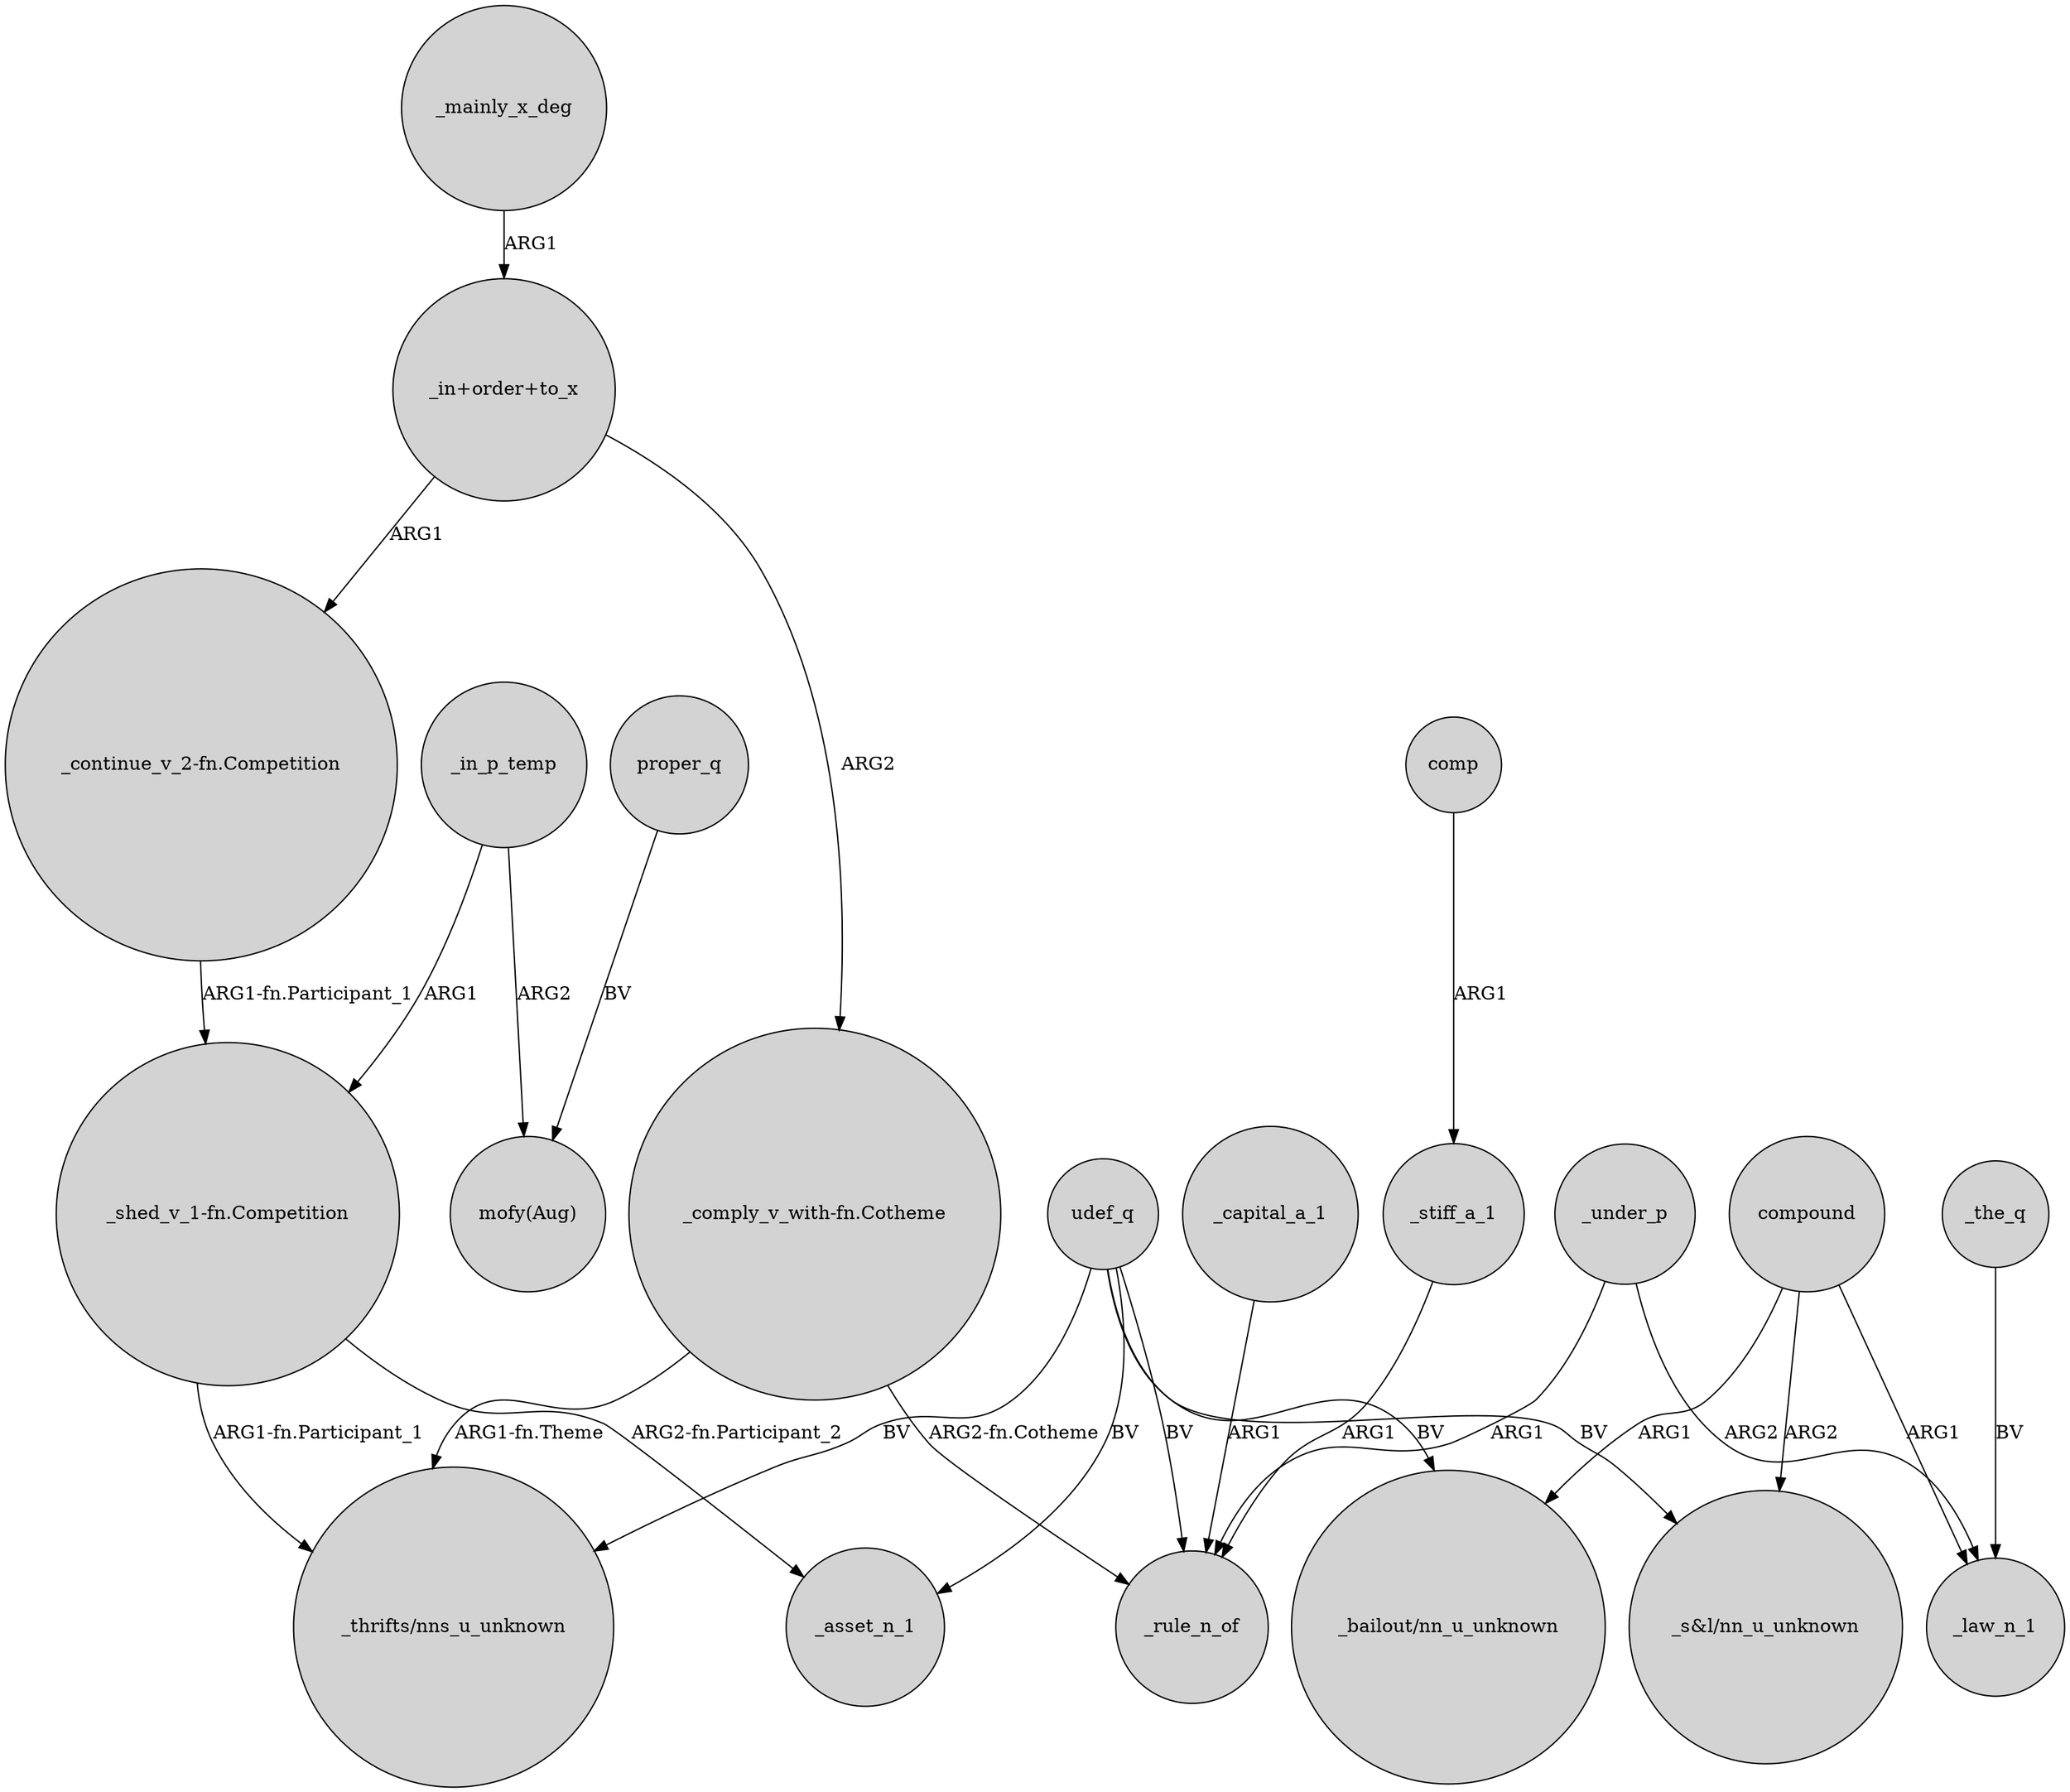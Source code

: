 digraph {
	node [shape=circle style=filled]
	_in_p_temp -> "_shed_v_1-fn.Competition" [label=ARG1]
	_in_p_temp -> "mofy(Aug)" [label=ARG2]
	"_in+order+to_x" -> "_comply_v_with-fn.Cotheme" [label=ARG2]
	proper_q -> "mofy(Aug)" [label=BV]
	_capital_a_1 -> _rule_n_of [label=ARG1]
	comp -> _stiff_a_1 [label=ARG1]
	_under_p -> _law_n_1 [label=ARG2]
	compound -> "_bailout/nn_u_unknown" [label=ARG1]
	udef_q -> _asset_n_1 [label=BV]
	_mainly_x_deg -> "_in+order+to_x" [label=ARG1]
	"_comply_v_with-fn.Cotheme" -> "_thrifts/nns_u_unknown" [label="ARG1-fn.Theme"]
	"_shed_v_1-fn.Competition" -> "_thrifts/nns_u_unknown" [label="ARG1-fn.Participant_1"]
	_the_q -> _law_n_1 [label=BV]
	udef_q -> "_bailout/nn_u_unknown" [label=BV]
	_under_p -> _rule_n_of [label=ARG1]
	udef_q -> "_thrifts/nns_u_unknown" [label=BV]
	"_comply_v_with-fn.Cotheme" -> _rule_n_of [label="ARG2-fn.Cotheme"]
	"_shed_v_1-fn.Competition" -> _asset_n_1 [label="ARG2-fn.Participant_2"]
	udef_q -> _rule_n_of [label=BV]
	compound -> "_s&l/nn_u_unknown" [label=ARG2]
	compound -> _law_n_1 [label=ARG1]
	"_in+order+to_x" -> "_continue_v_2-fn.Competition" [label=ARG1]
	"_continue_v_2-fn.Competition" -> "_shed_v_1-fn.Competition" [label="ARG1-fn.Participant_1"]
	udef_q -> "_s&l/nn_u_unknown" [label=BV]
	_stiff_a_1 -> _rule_n_of [label=ARG1]
}
